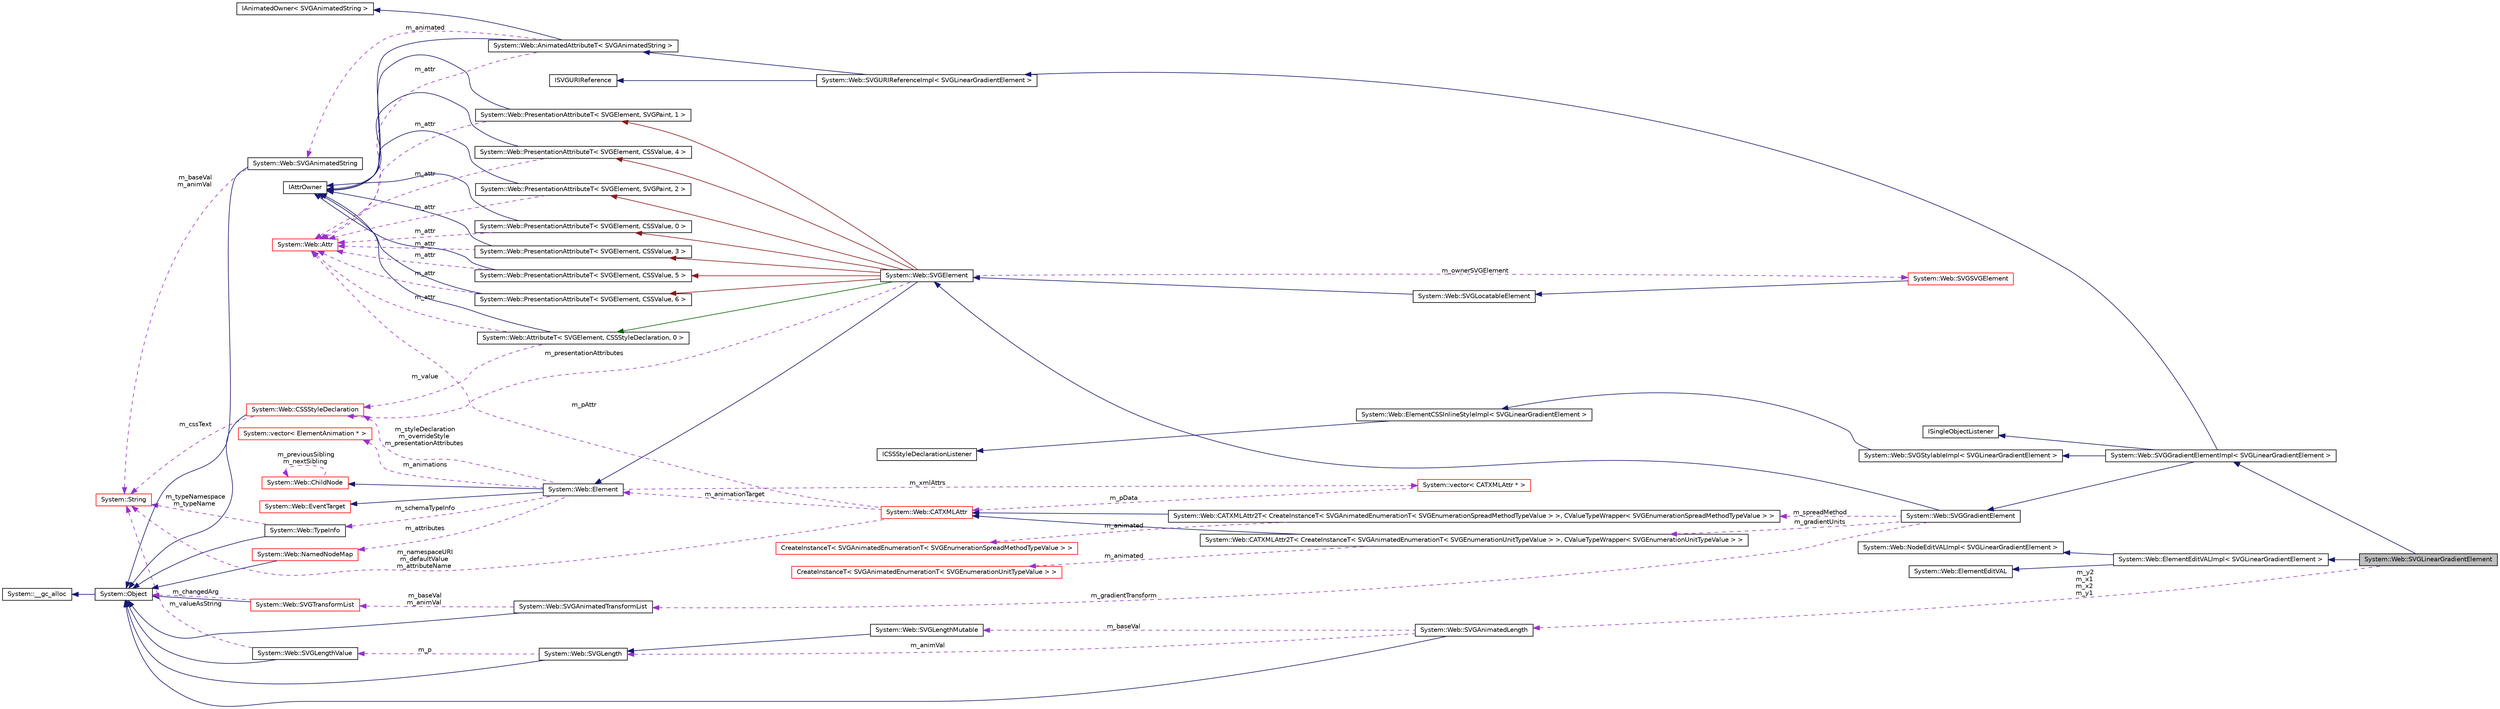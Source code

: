 digraph G
{
  edge [fontname="Helvetica",fontsize="10",labelfontname="Helvetica",labelfontsize="10"];
  node [fontname="Helvetica",fontsize="10",shape=record];
  rankdir="LR";
  Node1 [label="System::Web::SVGLinearGradientElement",height=0.2,width=0.4,color="black", fillcolor="grey75", style="filled" fontcolor="black"];
  Node2 -> Node1 [dir="back",color="midnightblue",fontsize="10",style="solid",fontname="Helvetica"];
  Node2 [label="System::Web::SVGGradientElementImpl\< SVGLinearGradientElement \>",height=0.2,width=0.4,color="black", fillcolor="white", style="filled",URL="$class_system_1_1_web_1_1_s_v_g_gradient_element_impl.html"];
  Node3 -> Node2 [dir="back",color="midnightblue",fontsize="10",style="solid",fontname="Helvetica"];
  Node3 [label="System::Web::SVGGradientElement",height=0.2,width=0.4,color="black", fillcolor="white", style="filled",URL="$class_system_1_1_web_1_1_s_v_g_gradient_element.html"];
  Node4 -> Node3 [dir="back",color="midnightblue",fontsize="10",style="solid",fontname="Helvetica"];
  Node4 [label="System::Web::SVGElement",height=0.2,width=0.4,color="black", fillcolor="white", style="filled",URL="$class_system_1_1_web_1_1_s_v_g_element.html"];
  Node5 -> Node4 [dir="back",color="midnightblue",fontsize="10",style="solid",fontname="Helvetica"];
  Node5 [label="System::Web::Element",height=0.2,width=0.4,color="black", fillcolor="white", style="filled",URL="$class_system_1_1_web_1_1_element.html"];
  Node6 -> Node5 [dir="back",color="midnightblue",fontsize="10",style="solid",fontname="Helvetica"];
  Node6 [label="System::Web::ChildNode",height=0.2,width=0.4,color="red", fillcolor="white", style="filled",URL="$class_system_1_1_web_1_1_child_node.html"];
  Node6 -> Node6 [dir="back",color="darkorchid3",fontsize="10",style="dashed",label=" m_previousSibling\nm_nextSibling" ,fontname="Helvetica"];
  Node7 -> Node5 [dir="back",color="midnightblue",fontsize="10",style="solid",fontname="Helvetica"];
  Node7 [label="System::Web::EventTarget",height=0.2,width=0.4,color="red", fillcolor="white", style="filled",URL="$class_system_1_1_web_1_1_event_target.html"];
  Node8 -> Node5 [dir="back",color="darkorchid3",fontsize="10",style="dashed",label=" m_xmlAttrs" ,fontname="Helvetica"];
  Node8 [label="System::vector\< CATXMLAttr * \>",height=0.2,width=0.4,color="red", fillcolor="white", style="filled",URL="$class_system_1_1vector.html"];
  Node9 -> Node8 [dir="back",color="darkorchid3",fontsize="10",style="dashed",label=" m_pData" ,fontname="Helvetica"];
  Node9 [label="System::Web::CATXMLAttr",height=0.2,width=0.4,color="red", fillcolor="white", style="filled",URL="$class_system_1_1_web_1_1_c_a_t_x_m_l_attr.html"];
  Node10 -> Node9 [dir="back",color="darkorchid3",fontsize="10",style="dashed",label=" m_pAttr" ,fontname="Helvetica"];
  Node10 [label="System::Web::Attr",height=0.2,width=0.4,color="red", fillcolor="white", style="filled",URL="$class_system_1_1_web_1_1_attr.html"];
  Node11 -> Node9 [dir="back",color="darkorchid3",fontsize="10",style="dashed",label=" m_namespaceURI\nm_defaultValue\nm_attributeName" ,fontname="Helvetica"];
  Node11 [label="System::String",height=0.2,width=0.4,color="red", fillcolor="white", style="filled",URL="$class_system_1_1_string.html"];
  Node5 -> Node9 [dir="back",color="darkorchid3",fontsize="10",style="dashed",label=" m_animationTarget" ,fontname="Helvetica"];
  Node12 -> Node5 [dir="back",color="darkorchid3",fontsize="10",style="dashed",label=" m_attributes" ,fontname="Helvetica"];
  Node12 [label="System::Web::NamedNodeMap",height=0.2,width=0.4,color="red", fillcolor="white", style="filled",URL="$class_system_1_1_web_1_1_named_node_map.html"];
  Node13 -> Node12 [dir="back",color="midnightblue",fontsize="10",style="solid",fontname="Helvetica"];
  Node13 [label="System::Object",height=0.2,width=0.4,color="black", fillcolor="white", style="filled",URL="$class_system_1_1_object.html"];
  Node14 -> Node13 [dir="back",color="midnightblue",fontsize="10",style="solid",fontname="Helvetica"];
  Node14 [label="System::__gc_alloc",height=0.2,width=0.4,color="black", fillcolor="white", style="filled",URL="$class_system_1_1____gc__alloc.html"];
  Node15 -> Node5 [dir="back",color="darkorchid3",fontsize="10",style="dashed",label=" m_schemaTypeInfo" ,fontname="Helvetica"];
  Node15 [label="System::Web::TypeInfo",height=0.2,width=0.4,color="black", fillcolor="white", style="filled",URL="$class_system_1_1_web_1_1_type_info.html"];
  Node13 -> Node15 [dir="back",color="midnightblue",fontsize="10",style="solid",fontname="Helvetica"];
  Node11 -> Node15 [dir="back",color="darkorchid3",fontsize="10",style="dashed",label=" m_typeNamespace\nm_typeName" ,fontname="Helvetica"];
  Node16 -> Node5 [dir="back",color="darkorchid3",fontsize="10",style="dashed",label=" m_styleDeclaration\nm_overrideStyle\nm_presentationAttributes" ,fontname="Helvetica"];
  Node16 [label="System::Web::CSSStyleDeclaration",height=0.2,width=0.4,color="red", fillcolor="white", style="filled",URL="$class_system_1_1_web_1_1_c_s_s_style_declaration.html"];
  Node13 -> Node16 [dir="back",color="midnightblue",fontsize="10",style="solid",fontname="Helvetica"];
  Node11 -> Node16 [dir="back",color="darkorchid3",fontsize="10",style="dashed",label=" m_cssText" ,fontname="Helvetica"];
  Node17 -> Node5 [dir="back",color="darkorchid3",fontsize="10",style="dashed",label=" m_animations" ,fontname="Helvetica"];
  Node17 [label="System::vector\< ElementAnimation * \>",height=0.2,width=0.4,color="red", fillcolor="white", style="filled",URL="$class_system_1_1vector.html"];
  Node18 -> Node4 [dir="back",color="darkgreen",fontsize="10",style="solid",fontname="Helvetica"];
  Node18 [label="System::Web::AttributeT\< SVGElement, CSSStyleDeclaration, 0 \>",height=0.2,width=0.4,color="black", fillcolor="white", style="filled",URL="$class_system_1_1_web_1_1_attribute_t.html"];
  Node19 -> Node18 [dir="back",color="midnightblue",fontsize="10",style="solid",fontname="Helvetica"];
  Node19 [label="IAttrOwner",height=0.2,width=0.4,color="black", fillcolor="white", style="filled",URL="$class_i_attr_owner.html"];
  Node10 -> Node18 [dir="back",color="darkorchid3",fontsize="10",style="dashed",label=" m_attr" ,fontname="Helvetica"];
  Node16 -> Node18 [dir="back",color="darkorchid3",fontsize="10",style="dashed",label=" m_value" ,fontname="Helvetica"];
  Node20 -> Node4 [dir="back",color="firebrick4",fontsize="10",style="solid",fontname="Helvetica"];
  Node20 [label="System::Web::PresentationAttributeT\< SVGElement, CSSValue, 0 \>",height=0.2,width=0.4,color="black", fillcolor="white", style="filled",URL="$class_system_1_1_web_1_1_presentation_attribute_t.html"];
  Node19 -> Node20 [dir="back",color="midnightblue",fontsize="10",style="solid",fontname="Helvetica"];
  Node10 -> Node20 [dir="back",color="darkorchid3",fontsize="10",style="dashed",label=" m_attr" ,fontname="Helvetica"];
  Node21 -> Node4 [dir="back",color="firebrick4",fontsize="10",style="solid",fontname="Helvetica"];
  Node21 [label="System::Web::PresentationAttributeT\< SVGElement, SVGPaint, 1 \>",height=0.2,width=0.4,color="black", fillcolor="white", style="filled",URL="$class_system_1_1_web_1_1_presentation_attribute_t.html"];
  Node19 -> Node21 [dir="back",color="midnightblue",fontsize="10",style="solid",fontname="Helvetica"];
  Node10 -> Node21 [dir="back",color="darkorchid3",fontsize="10",style="dashed",label=" m_attr" ,fontname="Helvetica"];
  Node22 -> Node4 [dir="back",color="firebrick4",fontsize="10",style="solid",fontname="Helvetica"];
  Node22 [label="System::Web::PresentationAttributeT\< SVGElement, SVGPaint, 2 \>",height=0.2,width=0.4,color="black", fillcolor="white", style="filled",URL="$class_system_1_1_web_1_1_presentation_attribute_t.html"];
  Node19 -> Node22 [dir="back",color="midnightblue",fontsize="10",style="solid",fontname="Helvetica"];
  Node10 -> Node22 [dir="back",color="darkorchid3",fontsize="10",style="dashed",label=" m_attr" ,fontname="Helvetica"];
  Node23 -> Node4 [dir="back",color="firebrick4",fontsize="10",style="solid",fontname="Helvetica"];
  Node23 [label="System::Web::PresentationAttributeT\< SVGElement, CSSValue, 3 \>",height=0.2,width=0.4,color="black", fillcolor="white", style="filled",URL="$class_system_1_1_web_1_1_presentation_attribute_t.html"];
  Node19 -> Node23 [dir="back",color="midnightblue",fontsize="10",style="solid",fontname="Helvetica"];
  Node10 -> Node23 [dir="back",color="darkorchid3",fontsize="10",style="dashed",label=" m_attr" ,fontname="Helvetica"];
  Node24 -> Node4 [dir="back",color="firebrick4",fontsize="10",style="solid",fontname="Helvetica"];
  Node24 [label="System::Web::PresentationAttributeT\< SVGElement, CSSValue, 4 \>",height=0.2,width=0.4,color="black", fillcolor="white", style="filled",URL="$class_system_1_1_web_1_1_presentation_attribute_t.html"];
  Node19 -> Node24 [dir="back",color="midnightblue",fontsize="10",style="solid",fontname="Helvetica"];
  Node10 -> Node24 [dir="back",color="darkorchid3",fontsize="10",style="dashed",label=" m_attr" ,fontname="Helvetica"];
  Node25 -> Node4 [dir="back",color="firebrick4",fontsize="10",style="solid",fontname="Helvetica"];
  Node25 [label="System::Web::PresentationAttributeT\< SVGElement, CSSValue, 5 \>",height=0.2,width=0.4,color="black", fillcolor="white", style="filled",URL="$class_system_1_1_web_1_1_presentation_attribute_t.html"];
  Node19 -> Node25 [dir="back",color="midnightblue",fontsize="10",style="solid",fontname="Helvetica"];
  Node10 -> Node25 [dir="back",color="darkorchid3",fontsize="10",style="dashed",label=" m_attr" ,fontname="Helvetica"];
  Node26 -> Node4 [dir="back",color="firebrick4",fontsize="10",style="solid",fontname="Helvetica"];
  Node26 [label="System::Web::PresentationAttributeT\< SVGElement, CSSValue, 6 \>",height=0.2,width=0.4,color="black", fillcolor="white", style="filled",URL="$class_system_1_1_web_1_1_presentation_attribute_t.html"];
  Node19 -> Node26 [dir="back",color="midnightblue",fontsize="10",style="solid",fontname="Helvetica"];
  Node10 -> Node26 [dir="back",color="darkorchid3",fontsize="10",style="dashed",label=" m_attr" ,fontname="Helvetica"];
  Node27 -> Node4 [dir="back",color="darkorchid3",fontsize="10",style="dashed",label=" m_ownerSVGElement" ,fontname="Helvetica"];
  Node27 [label="System::Web::SVGSVGElement",height=0.2,width=0.4,color="red", fillcolor="white", style="filled",URL="$class_system_1_1_web_1_1_s_v_g_s_v_g_element.html"];
  Node28 -> Node27 [dir="back",color="midnightblue",fontsize="10",style="solid",fontname="Helvetica"];
  Node28 [label="System::Web::SVGLocatableElement",height=0.2,width=0.4,color="black", fillcolor="white", style="filled",URL="$class_system_1_1_web_1_1_s_v_g_locatable_element.html"];
  Node4 -> Node28 [dir="back",color="midnightblue",fontsize="10",style="solid",fontname="Helvetica"];
  Node16 -> Node4 [dir="back",color="darkorchid3",fontsize="10",style="dashed",label=" m_presentationAttributes" ,fontname="Helvetica"];
  Node29 -> Node3 [dir="back",color="darkorchid3",fontsize="10",style="dashed",label=" m_gradientTransform" ,fontname="Helvetica"];
  Node29 [label="System::Web::SVGAnimatedTransformList",height=0.2,width=0.4,color="black", fillcolor="white", style="filled",URL="$class_system_1_1_web_1_1_s_v_g_animated_transform_list.html"];
  Node13 -> Node29 [dir="back",color="midnightblue",fontsize="10",style="solid",fontname="Helvetica"];
  Node30 -> Node29 [dir="back",color="darkorchid3",fontsize="10",style="dashed",label=" m_baseVal\nm_animVal" ,fontname="Helvetica"];
  Node30 [label="System::Web::SVGTransformList",height=0.2,width=0.4,color="red", fillcolor="white", style="filled",URL="$class_system_1_1_web_1_1_s_v_g_transform_list.html"];
  Node13 -> Node30 [dir="back",color="midnightblue",fontsize="10",style="solid",fontname="Helvetica"];
  Node13 -> Node30 [dir="back",color="darkorchid3",fontsize="10",style="dashed",label=" m_changedArg" ,fontname="Helvetica"];
  Node31 -> Node3 [dir="back",color="darkorchid3",fontsize="10",style="dashed",label=" m_spreadMethod" ,fontname="Helvetica"];
  Node31 [label="System::Web::CATXMLAttr2T\< CreateInstanceT\< SVGAnimatedEnumerationT\< SVGEnumerationSpreadMethodTypeValue \> \>, CValueTypeWrapper\< SVGEnumerationSpreadMethodTypeValue \> \>",height=0.2,width=0.4,color="black", fillcolor="white", style="filled",URL="$class_system_1_1_web_1_1_c_a_t_x_m_l_attr2_t.html"];
  Node9 -> Node31 [dir="back",color="midnightblue",fontsize="10",style="solid",fontname="Helvetica"];
  Node32 -> Node31 [dir="back",color="darkorchid3",fontsize="10",style="dashed",label=" m_animated" ,fontname="Helvetica"];
  Node32 [label="CreateInstanceT\< SVGAnimatedEnumerationT\< SVGEnumerationSpreadMethodTypeValue \> \>",height=0.2,width=0.4,color="red", fillcolor="white", style="filled",URL="$class_create_instance_t.html"];
  Node33 -> Node3 [dir="back",color="darkorchid3",fontsize="10",style="dashed",label=" m_gradientUnits" ,fontname="Helvetica"];
  Node33 [label="System::Web::CATXMLAttr2T\< CreateInstanceT\< SVGAnimatedEnumerationT\< SVGEnumerationUnitTypeValue \> \>, CValueTypeWrapper\< SVGEnumerationUnitTypeValue \> \>",height=0.2,width=0.4,color="black", fillcolor="white", style="filled",URL="$class_system_1_1_web_1_1_c_a_t_x_m_l_attr2_t.html"];
  Node9 -> Node33 [dir="back",color="midnightblue",fontsize="10",style="solid",fontname="Helvetica"];
  Node34 -> Node33 [dir="back",color="darkorchid3",fontsize="10",style="dashed",label=" m_animated" ,fontname="Helvetica"];
  Node34 [label="CreateInstanceT\< SVGAnimatedEnumerationT\< SVGEnumerationUnitTypeValue \> \>",height=0.2,width=0.4,color="red", fillcolor="white", style="filled",URL="$class_create_instance_t.html"];
  Node35 -> Node2 [dir="back",color="midnightblue",fontsize="10",style="solid",fontname="Helvetica"];
  Node35 [label="System::Web::SVGURIReferenceImpl\< SVGLinearGradientElement \>",height=0.2,width=0.4,color="black", fillcolor="white", style="filled",URL="$class_system_1_1_web_1_1_s_v_g_u_r_i_reference_impl.html"];
  Node36 -> Node35 [dir="back",color="midnightblue",fontsize="10",style="solid",fontname="Helvetica"];
  Node36 [label="ISVGURIReference",height=0.2,width=0.4,color="black", fillcolor="white", style="filled",URL="$class_i_s_v_g_u_r_i_reference.html"];
  Node37 -> Node35 [dir="back",color="midnightblue",fontsize="10",style="solid",fontname="Helvetica"];
  Node37 [label="System::Web::AnimatedAttributeT\< SVGAnimatedString \>",height=0.2,width=0.4,color="black", fillcolor="white", style="filled",URL="$class_system_1_1_web_1_1_animated_attribute_t.html"];
  Node19 -> Node37 [dir="back",color="midnightblue",fontsize="10",style="solid",fontname="Helvetica"];
  Node38 -> Node37 [dir="back",color="midnightblue",fontsize="10",style="solid",fontname="Helvetica"];
  Node38 [label="IAnimatedOwner\< SVGAnimatedString \>",height=0.2,width=0.4,color="black", fillcolor="white", style="filled",URL="$class_i_animated_owner.html"];
  Node39 -> Node37 [dir="back",color="darkorchid3",fontsize="10",style="dashed",label=" m_animated" ,fontname="Helvetica"];
  Node39 [label="System::Web::SVGAnimatedString",height=0.2,width=0.4,color="black", fillcolor="white", style="filled",URL="$class_system_1_1_web_1_1_s_v_g_animated_string.html"];
  Node13 -> Node39 [dir="back",color="midnightblue",fontsize="10",style="solid",fontname="Helvetica"];
  Node11 -> Node39 [dir="back",color="darkorchid3",fontsize="10",style="dashed",label=" m_baseVal\nm_animVal" ,fontname="Helvetica"];
  Node10 -> Node37 [dir="back",color="darkorchid3",fontsize="10",style="dashed",label=" m_attr" ,fontname="Helvetica"];
  Node40 -> Node2 [dir="back",color="midnightblue",fontsize="10",style="solid",fontname="Helvetica"];
  Node40 [label="System::Web::SVGStylableImpl\< SVGLinearGradientElement \>",height=0.2,width=0.4,color="black", fillcolor="white", style="filled",URL="$class_system_1_1_web_1_1_s_v_g_stylable_impl.html"];
  Node41 -> Node40 [dir="back",color="midnightblue",fontsize="10",style="solid",fontname="Helvetica"];
  Node41 [label="System::Web::ElementCSSInlineStyleImpl\< SVGLinearGradientElement \>",height=0.2,width=0.4,color="black", fillcolor="white", style="filled",URL="$class_system_1_1_web_1_1_element_c_s_s_inline_style_impl.html"];
  Node42 -> Node41 [dir="back",color="midnightblue",fontsize="10",style="solid",fontname="Helvetica"];
  Node42 [label="ICSSStyleDeclarationListener",height=0.2,width=0.4,color="black", fillcolor="white", style="filled",URL="$class_i_c_s_s_style_declaration_listener.html"];
  Node43 -> Node2 [dir="back",color="midnightblue",fontsize="10",style="solid",fontname="Helvetica"];
  Node43 [label="ISingleObjectListener",height=0.2,width=0.4,color="black", fillcolor="white", style="filled",URL="$class_i_single_object_listener.html"];
  Node44 -> Node1 [dir="back",color="midnightblue",fontsize="10",style="solid",fontname="Helvetica"];
  Node44 [label="System::Web::ElementEditVALImpl\< SVGLinearGradientElement \>",height=0.2,width=0.4,color="black", fillcolor="white", style="filled",URL="$class_system_1_1_web_1_1_element_edit_v_a_l_impl.html"];
  Node45 -> Node44 [dir="back",color="midnightblue",fontsize="10",style="solid",fontname="Helvetica"];
  Node45 [label="System::Web::NodeEditVALImpl\< SVGLinearGradientElement \>",height=0.2,width=0.4,color="black", fillcolor="white", style="filled",URL="$class_system_1_1_web_1_1_node_edit_v_a_l_impl.html"];
  Node46 -> Node44 [dir="back",color="midnightblue",fontsize="10",style="solid",fontname="Helvetica"];
  Node46 [label="System::Web::ElementEditVAL",height=0.2,width=0.4,color="black", fillcolor="white", style="filled",URL="$class_system_1_1_web_1_1_element_edit_v_a_l.html"];
  Node47 -> Node1 [dir="back",color="darkorchid3",fontsize="10",style="dashed",label=" m_y2\nm_x1\nm_x2\nm_y1" ,fontname="Helvetica"];
  Node47 [label="System::Web::SVGAnimatedLength",height=0.2,width=0.4,color="black", fillcolor="white", style="filled",URL="$class_system_1_1_web_1_1_s_v_g_animated_length.html"];
  Node13 -> Node47 [dir="back",color="midnightblue",fontsize="10",style="solid",fontname="Helvetica"];
  Node48 -> Node47 [dir="back",color="darkorchid3",fontsize="10",style="dashed",label=" m_animVal" ,fontname="Helvetica"];
  Node48 [label="System::Web::SVGLength",height=0.2,width=0.4,color="black", fillcolor="white", style="filled",URL="$class_system_1_1_web_1_1_s_v_g_length.html"];
  Node13 -> Node48 [dir="back",color="midnightblue",fontsize="10",style="solid",fontname="Helvetica"];
  Node49 -> Node48 [dir="back",color="darkorchid3",fontsize="10",style="dashed",label=" m_p" ,fontname="Helvetica"];
  Node49 [label="System::Web::SVGLengthValue",height=0.2,width=0.4,color="black", fillcolor="white", style="filled",URL="$class_system_1_1_web_1_1_s_v_g_length_value.html"];
  Node13 -> Node49 [dir="back",color="midnightblue",fontsize="10",style="solid",fontname="Helvetica"];
  Node11 -> Node49 [dir="back",color="darkorchid3",fontsize="10",style="dashed",label=" m_valueAsString" ,fontname="Helvetica"];
  Node50 -> Node47 [dir="back",color="darkorchid3",fontsize="10",style="dashed",label=" m_baseVal" ,fontname="Helvetica"];
  Node50 [label="System::Web::SVGLengthMutable",height=0.2,width=0.4,color="black", fillcolor="white", style="filled",URL="$class_system_1_1_web_1_1_s_v_g_length_mutable.html"];
  Node48 -> Node50 [dir="back",color="midnightblue",fontsize="10",style="solid",fontname="Helvetica"];
}
